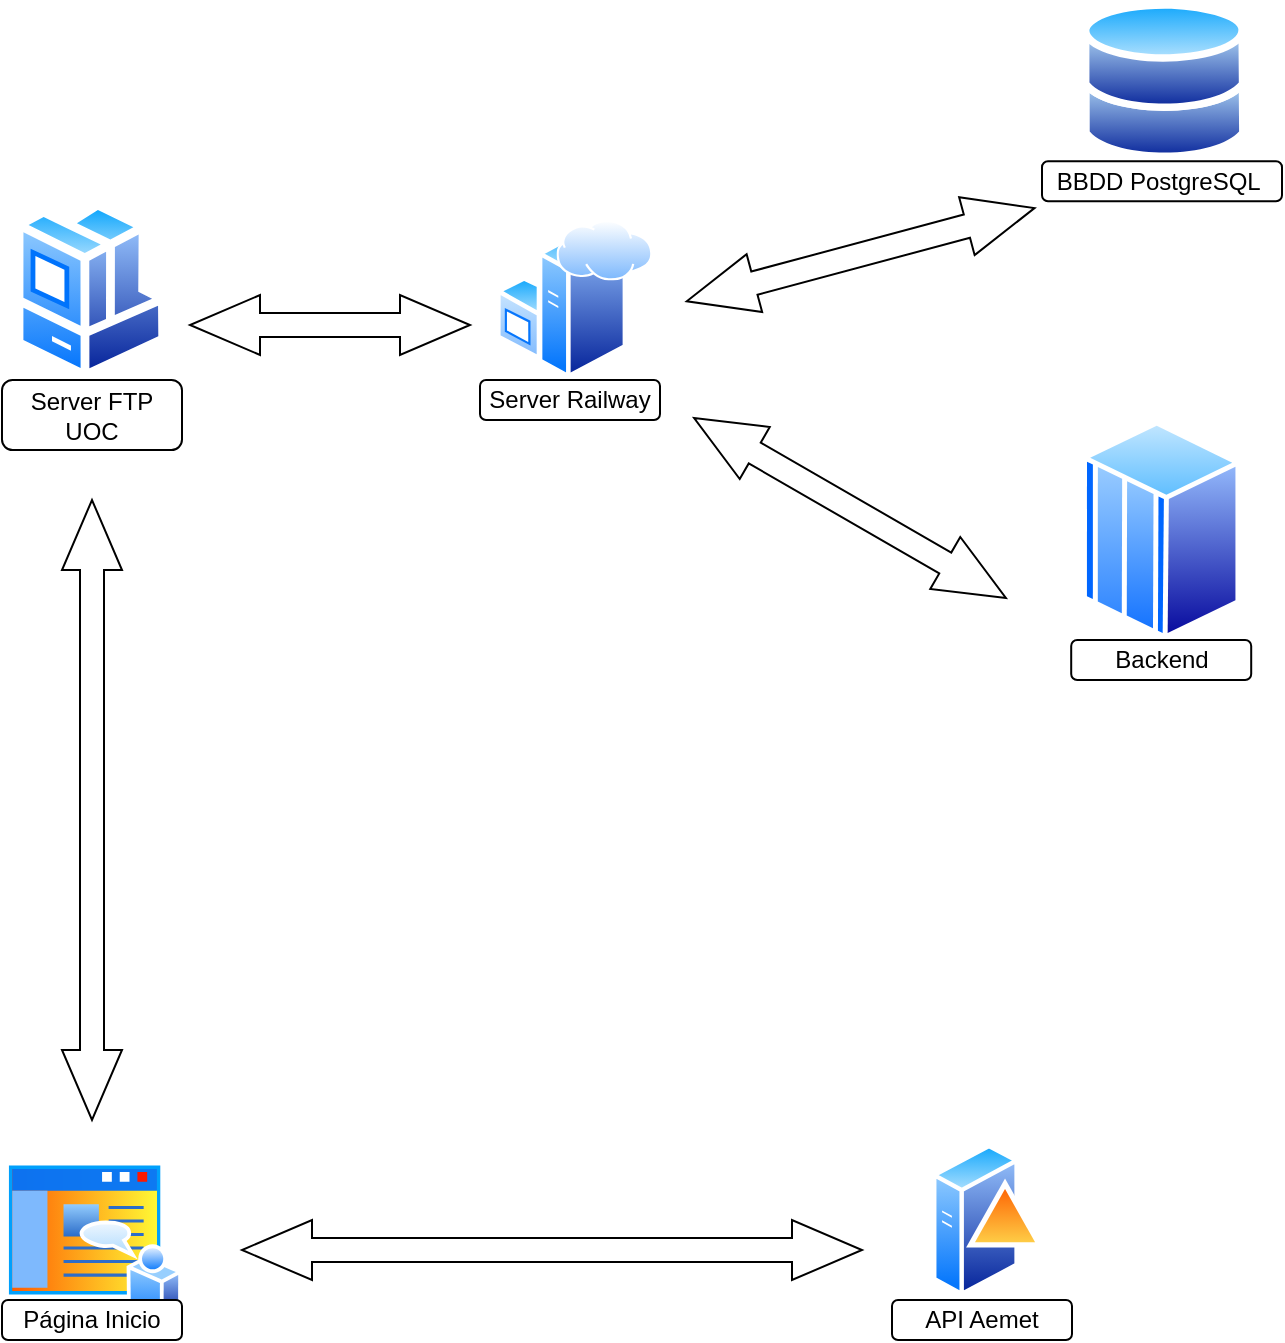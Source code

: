 <mxfile version="26.2.2">
  <diagram name="Página-1" id="CDPxZ2y2oRvM8uiszXN1">
    <mxGraphModel dx="2040" dy="1270" grid="1" gridSize="10" guides="1" tooltips="1" connect="1" arrows="1" fold="1" page="1" pageScale="1" pageWidth="827" pageHeight="1169" math="0" shadow="0">
      <root>
        <mxCell id="0" />
        <mxCell id="1" parent="0" />
        <mxCell id="eul3kOhSNh3tley34Y3X-3" value="" style="group;movable=0;resizable=0;rotatable=0;deletable=0;editable=0;locked=1;connectable=0;" parent="1" vertex="1" connectable="0">
          <mxGeometry x="130" y="160" width="90" height="100" as="geometry" />
        </mxCell>
        <mxCell id="T51uil6T-Yv0GnbOR8lT-3" value="" style="group" vertex="1" connectable="0" parent="1">
          <mxGeometry x="350" y="200" width="116.46" height="140" as="geometry" />
        </mxCell>
        <mxCell id="eul3kOhSNh3tley34Y3X-7" value="" style="group" parent="T51uil6T-Yv0GnbOR8lT-3" vertex="1" connectable="0">
          <mxGeometry x="8" width="108.46" height="140" as="geometry" />
        </mxCell>
        <mxCell id="eul3kOhSNh3tley34Y3X-4" value="" style="image;aspect=fixed;perimeter=ellipsePerimeter;html=1;align=center;shadow=0;dashed=0;spacingTop=3;image=img/lib/active_directory/windows_server.svg;" parent="eul3kOhSNh3tley34Y3X-7" vertex="1">
          <mxGeometry x="19" y="40" width="65.6" height="80" as="geometry" />
        </mxCell>
        <mxCell id="T51uil6T-Yv0GnbOR8lT-16" value="" style="image;aspect=fixed;perimeter=ellipsePerimeter;html=1;align=center;shadow=0;dashed=0;spacingTop=3;image=img/lib/active_directory/internet_cloud.svg;" vertex="1" parent="eul3kOhSNh3tley34Y3X-7">
          <mxGeometry x="49.23" y="40" width="48" height="30.24" as="geometry" />
        </mxCell>
        <mxCell id="T51uil6T-Yv0GnbOR8lT-2" value="Server Railway" style="rounded=1;whiteSpace=wrap;html=1;" vertex="1" parent="eul3kOhSNh3tley34Y3X-7">
          <mxGeometry x="11" y="120" width="90" height="20" as="geometry" />
        </mxCell>
        <mxCell id="T51uil6T-Yv0GnbOR8lT-5" value="" style="group" vertex="1" connectable="0" parent="1">
          <mxGeometry x="650" y="130" width="120" height="100.6" as="geometry" />
        </mxCell>
        <mxCell id="eul3kOhSNh3tley34Y3X-5" value="" style="image;aspect=fixed;perimeter=ellipsePerimeter;html=1;align=center;shadow=0;dashed=0;spacingTop=3;image=img/lib/active_directory/databases.svg;" parent="T51uil6T-Yv0GnbOR8lT-5" vertex="1">
          <mxGeometry x="20" width="82.24" height="80.6" as="geometry" />
        </mxCell>
        <mxCell id="T51uil6T-Yv0GnbOR8lT-4" value="BBDD PostgreSQL&amp;nbsp;" style="rounded=1;whiteSpace=wrap;html=1;" vertex="1" parent="T51uil6T-Yv0GnbOR8lT-5">
          <mxGeometry y="80.6" width="120" height="20" as="geometry" />
        </mxCell>
        <mxCell id="T51uil6T-Yv0GnbOR8lT-13" value="" style="group" vertex="1" connectable="0" parent="1">
          <mxGeometry x="130.0" y="710" width="90" height="90" as="geometry" />
        </mxCell>
        <mxCell id="T51uil6T-Yv0GnbOR8lT-8" value="" style="image;aspect=fixed;perimeter=ellipsePerimeter;html=1;align=center;shadow=0;dashed=0;spacingTop=3;image=img/lib/active_directory/home_page.svg;" vertex="1" parent="T51uil6T-Yv0GnbOR8lT-13">
          <mxGeometry x="1.11" width="88.89" height="80" as="geometry" />
        </mxCell>
        <mxCell id="T51uil6T-Yv0GnbOR8lT-12" value="Página Inicio" style="rounded=1;whiteSpace=wrap;html=1;" vertex="1" parent="T51uil6T-Yv0GnbOR8lT-13">
          <mxGeometry y="70" width="90" height="20" as="geometry" />
        </mxCell>
        <mxCell id="T51uil6T-Yv0GnbOR8lT-14" value="" style="group" vertex="1" connectable="0" parent="1">
          <mxGeometry x="130" y="230" width="90" height="125" as="geometry" />
        </mxCell>
        <mxCell id="T51uil6T-Yv0GnbOR8lT-7" value="" style="image;aspect=fixed;perimeter=ellipsePerimeter;html=1;align=center;shadow=0;dashed=0;spacingTop=3;image=img/lib/active_directory/workstation_client.svg;" vertex="1" parent="T51uil6T-Yv0GnbOR8lT-14">
          <mxGeometry x="6.19" width="76.5" height="90" as="geometry" />
        </mxCell>
        <mxCell id="T51uil6T-Yv0GnbOR8lT-11" value="Server FTP UOC" style="rounded=1;whiteSpace=wrap;html=1;" vertex="1" parent="T51uil6T-Yv0GnbOR8lT-14">
          <mxGeometry y="90" width="90" height="35" as="geometry" />
        </mxCell>
        <mxCell id="T51uil6T-Yv0GnbOR8lT-15" value="" style="group" vertex="1" connectable="0" parent="1">
          <mxGeometry x="664.6" y="340" width="90" height="130" as="geometry" />
        </mxCell>
        <mxCell id="T51uil6T-Yv0GnbOR8lT-6" value="" style="image;aspect=fixed;perimeter=ellipsePerimeter;html=1;align=center;shadow=0;dashed=0;spacingTop=3;image=img/lib/active_directory/mainframe_host.svg;" vertex="1" parent="T51uil6T-Yv0GnbOR8lT-15">
          <mxGeometry x="5.4" width="79.2" height="110" as="geometry" />
        </mxCell>
        <mxCell id="T51uil6T-Yv0GnbOR8lT-10" value="Backend" style="rounded=1;whiteSpace=wrap;html=1;" vertex="1" parent="T51uil6T-Yv0GnbOR8lT-15">
          <mxGeometry y="110" width="90" height="20" as="geometry" />
        </mxCell>
        <mxCell id="T51uil6T-Yv0GnbOR8lT-21" value="" style="group" vertex="1" connectable="0" parent="1">
          <mxGeometry x="575" y="700" width="90" height="100" as="geometry" />
        </mxCell>
        <mxCell id="T51uil6T-Yv0GnbOR8lT-17" value="" style="image;aspect=fixed;perimeter=ellipsePerimeter;html=1;align=center;shadow=0;dashed=0;spacingTop=3;image=img/lib/active_directory/domain_controller.svg;" vertex="1" parent="T51uil6T-Yv0GnbOR8lT-21">
          <mxGeometry x="20" width="56" height="80" as="geometry" />
        </mxCell>
        <mxCell id="T51uil6T-Yv0GnbOR8lT-20" value="API Aemet" style="rounded=1;whiteSpace=wrap;html=1;container=0;" vertex="1" parent="T51uil6T-Yv0GnbOR8lT-21">
          <mxGeometry y="80" width="90" height="20" as="geometry" />
        </mxCell>
        <mxCell id="T51uil6T-Yv0GnbOR8lT-23" value="" style="html=1;shadow=0;dashed=0;align=center;verticalAlign=middle;shape=mxgraph.arrows2.twoWayArrow;dy=0.6;dx=35;" vertex="1" parent="1">
          <mxGeometry x="250" y="740" width="310" height="30" as="geometry" />
        </mxCell>
        <mxCell id="T51uil6T-Yv0GnbOR8lT-25" value="" style="html=1;shadow=0;dashed=0;align=center;verticalAlign=middle;shape=mxgraph.arrows2.twoWayArrow;dy=0.6;dx=35;rotation=-90;" vertex="1" parent="1">
          <mxGeometry x="20" y="520" width="310" height="30" as="geometry" />
        </mxCell>
        <mxCell id="T51uil6T-Yv0GnbOR8lT-27" value="" style="html=1;shadow=0;dashed=0;align=center;verticalAlign=middle;shape=mxgraph.arrows2.twoWayArrow;dy=0.6;dx=35;" vertex="1" parent="1">
          <mxGeometry x="224" y="277.5" width="140" height="30" as="geometry" />
        </mxCell>
        <mxCell id="T51uil6T-Yv0GnbOR8lT-28" value="" style="html=1;shadow=0;dashed=0;align=center;verticalAlign=middle;shape=mxgraph.arrows2.twoWayArrow;dy=0.6;dx=35;rotation=-15;" vertex="1" parent="1">
          <mxGeometry x="469.32" y="242.32" width="180" height="30" as="geometry" />
        </mxCell>
        <mxCell id="T51uil6T-Yv0GnbOR8lT-29" value="" style="html=1;shadow=0;dashed=0;align=center;verticalAlign=middle;shape=mxgraph.arrows2.twoWayArrow;dy=0.6;dx=35;rotation=30;" vertex="1" parent="1">
          <mxGeometry x="464" y="369" width="180" height="30" as="geometry" />
        </mxCell>
      </root>
    </mxGraphModel>
  </diagram>
</mxfile>
